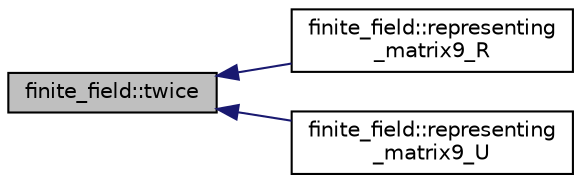 digraph "finite_field::twice"
{
  edge [fontname="Helvetica",fontsize="10",labelfontname="Helvetica",labelfontsize="10"];
  node [fontname="Helvetica",fontsize="10",shape=record];
  rankdir="LR";
  Node19674 [label="finite_field::twice",height=0.2,width=0.4,color="black", fillcolor="grey75", style="filled", fontcolor="black"];
  Node19674 -> Node19675 [dir="back",color="midnightblue",fontsize="10",style="solid",fontname="Helvetica"];
  Node19675 [label="finite_field::representing\l_matrix9_R",height=0.2,width=0.4,color="black", fillcolor="white", style="filled",URL="$df/d5a/classfinite__field.html#a8d15d20bbe64970c34f927ca4ecd27ef"];
  Node19674 -> Node19676 [dir="back",color="midnightblue",fontsize="10",style="solid",fontname="Helvetica"];
  Node19676 [label="finite_field::representing\l_matrix9_U",height=0.2,width=0.4,color="black", fillcolor="white", style="filled",URL="$df/d5a/classfinite__field.html#a71554021c854e73fbe656c96cfe48ede"];
}
